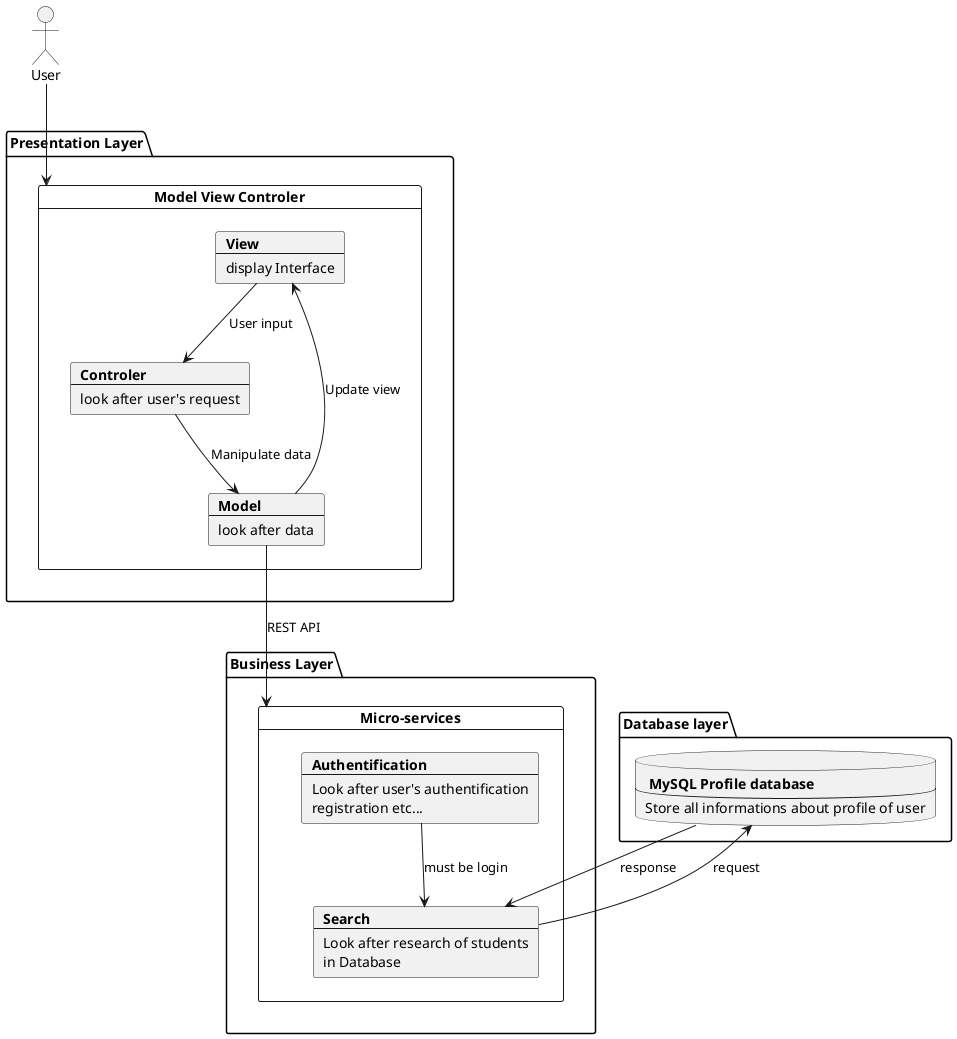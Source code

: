 @startuml
actor User
package "Presentation Layer" {
card "Model View Controler" as MVC {
    card View [
    <b>View
    ----
    display Interface
    ]
    card Model [
    <b>Model
    ----
    look after data
    ]
    card Controler [
    <b>Controler
    ----
    look after user's request
    ]
    View --> Controler : User input
    Controler --> Model : Manipulate data
    Model --> View : Update view
}
}
package "Database layer" {
database user [
<b> MySQL Profile database
---
Store all informations about profile of user
]
}
package "Business Layer" {
card "Micro-services" as MS {
card auth [
<b>Authentification
----
Look after user's authentification
registration etc...
]
card search [
<b>Search
---
Look after research of students
in Database
]
auth --> search : must be login
search --> user : request
user --> search : response
}
}

Model --> MS : REST API

User --> MVC

@enduml